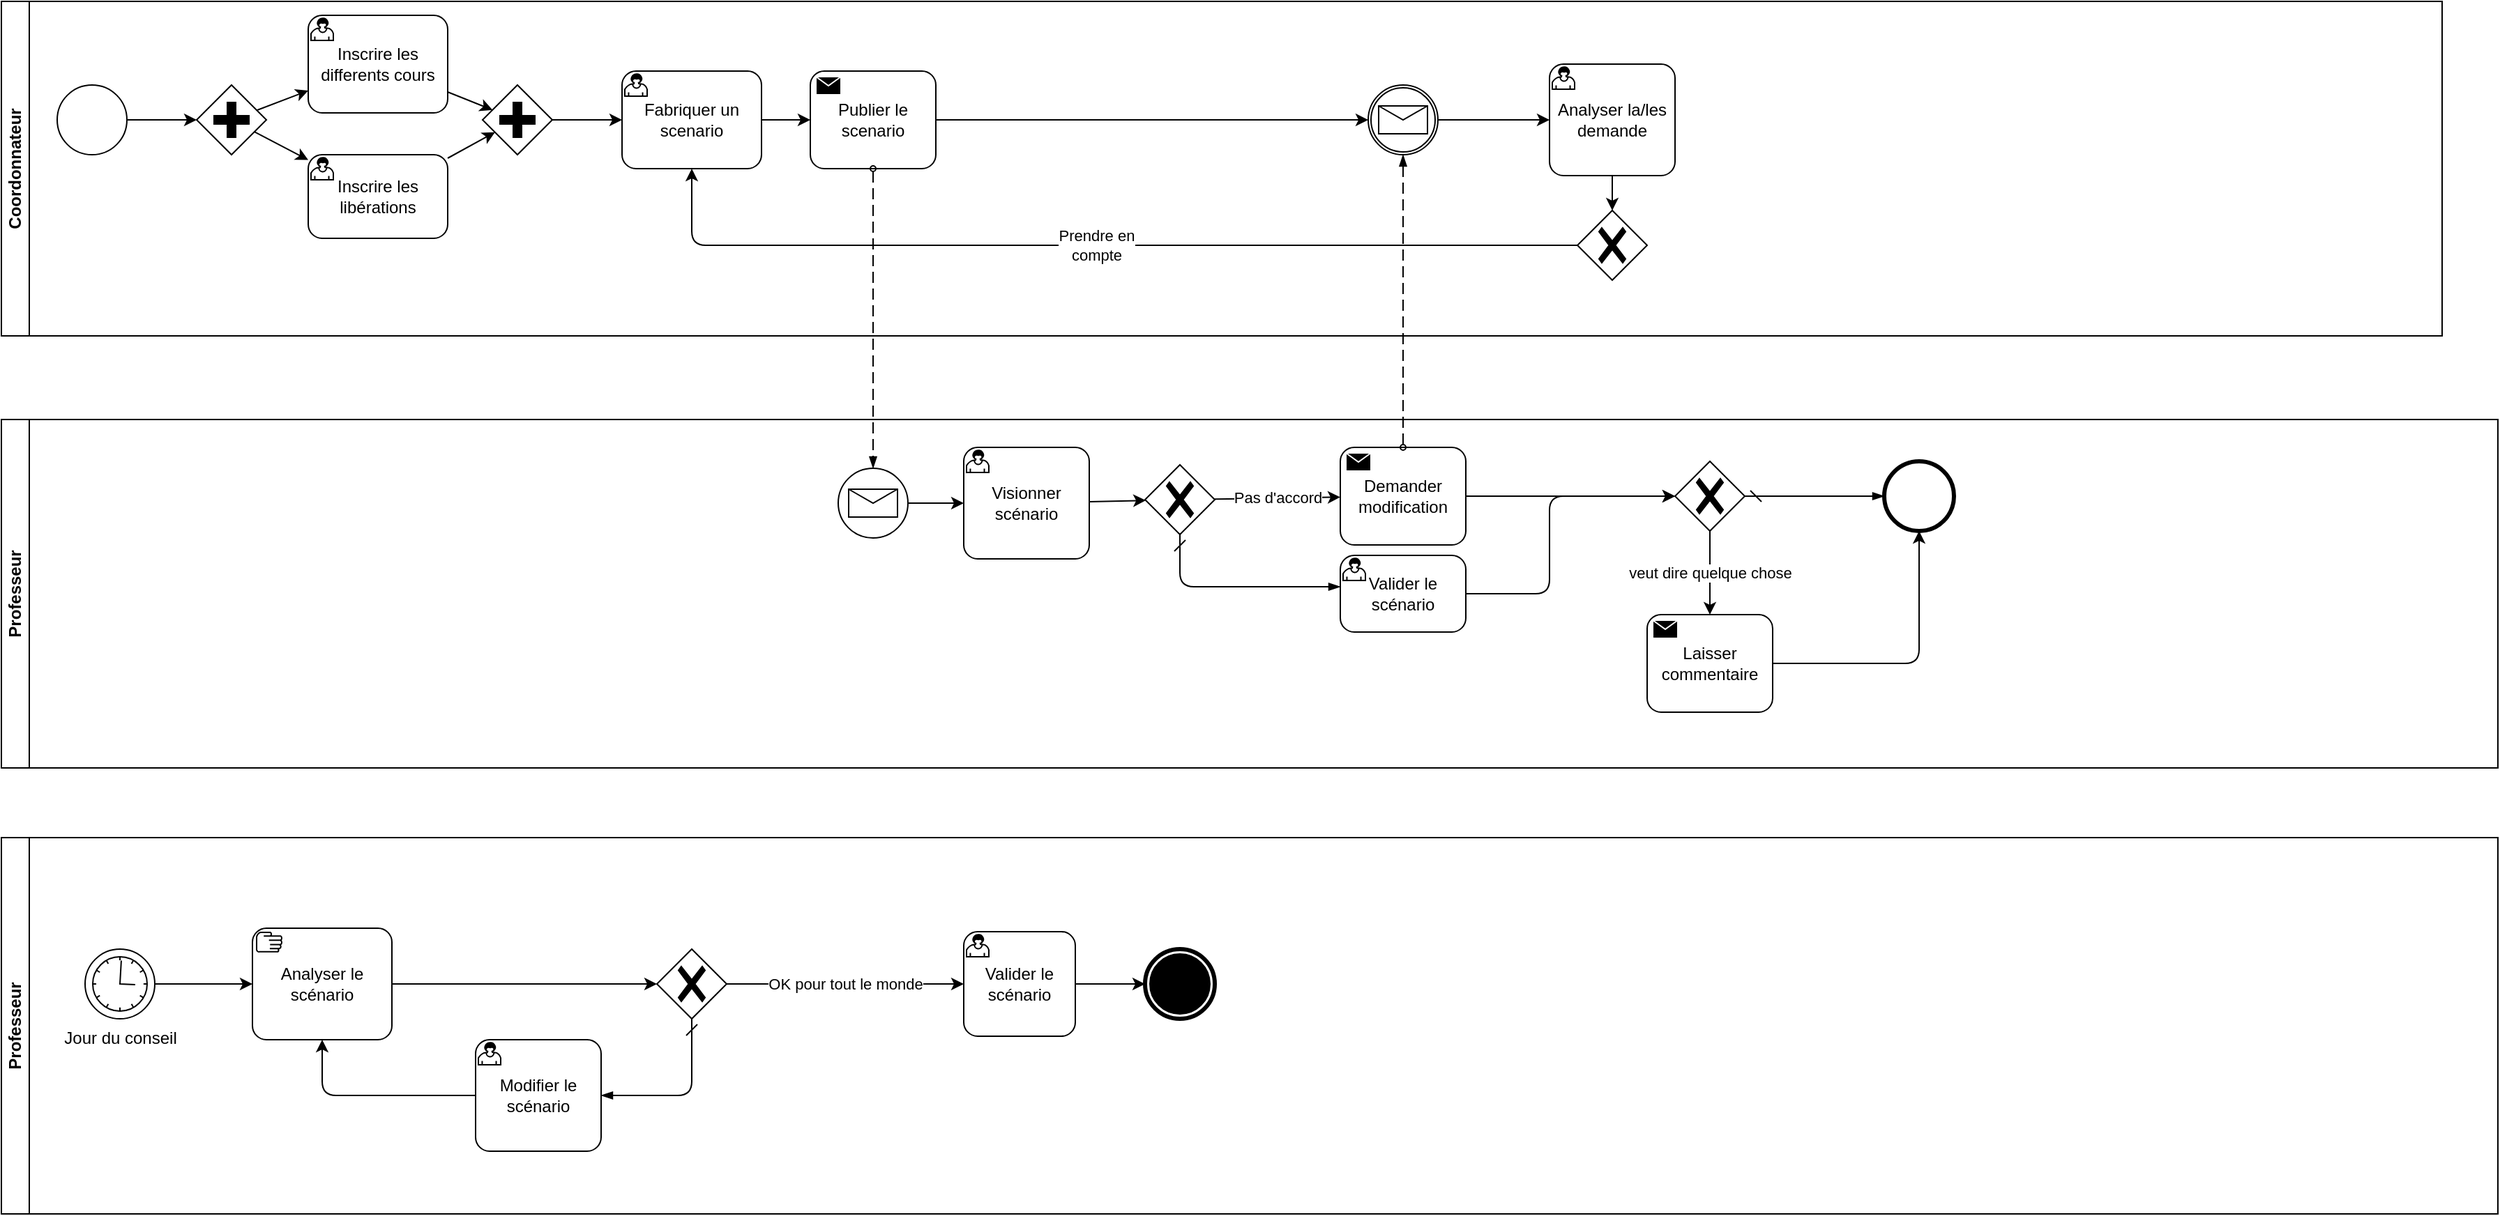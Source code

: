 <mxfile>
    <diagram id="FPTwk9kgamd6dWgo0K95" name="Page-1">
        <mxGraphModel dx="1320" dy="776" grid="1" gridSize="10" guides="1" tooltips="1" connect="1" arrows="1" fold="1" page="1" pageScale="1" pageWidth="850" pageHeight="1100" math="0" shadow="0">
            <root>
                <mxCell id="0"/>
                <mxCell id="1" parent="0"/>
                <mxCell id="23" value="Coordonnateur" style="swimlane;startSize=20;horizontal=0;html=1;whiteSpace=wrap;" vertex="1" parent="1">
                    <mxGeometry width="1750" height="240" as="geometry"/>
                </mxCell>
                <mxCell id="2" value="" style="points=[[0.145,0.145,0],[0.5,0,0],[0.855,0.145,0],[1,0.5,0],[0.855,0.855,0],[0.5,1,0],[0.145,0.855,0],[0,0.5,0]];shape=mxgraph.bpmn.event;html=1;verticalLabelPosition=bottom;labelBackgroundColor=#ffffff;verticalAlign=top;align=center;perimeter=ellipsePerimeter;outlineConnect=0;aspect=fixed;outline=standard;symbol=general;" vertex="1" parent="23">
                    <mxGeometry x="40" y="60" width="50" height="50" as="geometry"/>
                </mxCell>
                <mxCell id="11" value="Inscrire les differents cours" style="points=[[0.25,0,0],[0.5,0,0],[0.75,0,0],[1,0.25,0],[1,0.5,0],[1,0.75,0],[0.75,1,0],[0.5,1,0],[0.25,1,0],[0,0.75,0],[0,0.5,0],[0,0.25,0]];shape=mxgraph.bpmn.task;whiteSpace=wrap;rectStyle=rounded;size=10;html=1;taskMarker=user;" vertex="1" parent="23">
                    <mxGeometry x="220" y="10" width="100" height="70" as="geometry"/>
                </mxCell>
                <mxCell id="12" value="Inscrire les libérations" style="points=[[0.25,0,0],[0.5,0,0],[0.75,0,0],[1,0.25,0],[1,0.5,0],[1,0.75,0],[0.75,1,0],[0.5,1,0],[0.25,1,0],[0,0.75,0],[0,0.5,0],[0,0.25,0]];shape=mxgraph.bpmn.task;whiteSpace=wrap;rectStyle=rounded;size=10;html=1;taskMarker=user;" vertex="1" parent="23">
                    <mxGeometry x="220" y="110" width="100" height="60" as="geometry"/>
                </mxCell>
                <mxCell id="15" style="edgeStyle=none;html=1;" edge="1" parent="23" source="13" target="11">
                    <mxGeometry relative="1" as="geometry"/>
                </mxCell>
                <mxCell id="16" style="edgeStyle=none;html=1;" edge="1" parent="23" source="13" target="12">
                    <mxGeometry relative="1" as="geometry"/>
                </mxCell>
                <mxCell id="13" value="" style="points=[[0.25,0.25,0],[0.5,0,0],[0.75,0.25,0],[1,0.5,0],[0.75,0.75,0],[0.5,1,0],[0.25,0.75,0],[0,0.5,0]];shape=mxgraph.bpmn.gateway2;html=1;verticalLabelPosition=bottom;labelBackgroundColor=#ffffff;verticalAlign=top;align=center;perimeter=rhombusPerimeter;outlineConnect=0;outline=none;symbol=none;gwType=parallel;" vertex="1" parent="23">
                    <mxGeometry x="140" y="60" width="50" height="50" as="geometry"/>
                </mxCell>
                <mxCell id="6" style="edgeStyle=none;html=1;" edge="1" parent="23" source="2" target="13">
                    <mxGeometry relative="1" as="geometry">
                        <mxPoint x="170" y="85" as="targetPoint"/>
                    </mxGeometry>
                </mxCell>
                <mxCell id="17" value="" style="points=[[0.25,0.25,0],[0.5,0,0],[0.75,0.25,0],[1,0.5,0],[0.75,0.75,0],[0.5,1,0],[0.25,0.75,0],[0,0.5,0]];shape=mxgraph.bpmn.gateway2;html=1;verticalLabelPosition=bottom;labelBackgroundColor=#ffffff;verticalAlign=top;align=center;perimeter=rhombusPerimeter;outlineConnect=0;outline=none;symbol=none;gwType=parallel;" vertex="1" parent="23">
                    <mxGeometry x="345" y="60" width="50" height="50" as="geometry"/>
                </mxCell>
                <mxCell id="18" style="edgeStyle=none;html=1;" edge="1" parent="23" source="11" target="17">
                    <mxGeometry relative="1" as="geometry"/>
                </mxCell>
                <mxCell id="19" style="edgeStyle=none;html=1;" edge="1" parent="23" source="12" target="17">
                    <mxGeometry relative="1" as="geometry"/>
                </mxCell>
                <mxCell id="74" style="edgeStyle=none;html=1;" edge="1" parent="23" source="20" target="69">
                    <mxGeometry relative="1" as="geometry"/>
                </mxCell>
                <mxCell id="20" value="Fabriquer un scenario" style="points=[[0.25,0,0],[0.5,0,0],[0.75,0,0],[1,0.25,0],[1,0.5,0],[1,0.75,0],[0.75,1,0],[0.5,1,0],[0.25,1,0],[0,0.75,0],[0,0.5,0],[0,0.25,0]];shape=mxgraph.bpmn.task;whiteSpace=wrap;rectStyle=rounded;size=10;html=1;taskMarker=user;" vertex="1" parent="23">
                    <mxGeometry x="445" y="50" width="100" height="70" as="geometry"/>
                </mxCell>
                <mxCell id="21" style="edgeStyle=none;html=1;" edge="1" parent="23" source="17" target="20">
                    <mxGeometry relative="1" as="geometry"/>
                </mxCell>
                <mxCell id="79" style="edgeStyle=none;html=1;" edge="1" parent="23" source="69" target="77">
                    <mxGeometry relative="1" as="geometry"/>
                </mxCell>
                <mxCell id="69" value="Publier le scenario" style="points=[[0.25,0,0],[0.5,0,0],[0.75,0,0],[1,0.25,0],[1,0.5,0],[1,0.75,0],[0.75,1,0],[0.5,1,0],[0.25,1,0],[0,0.75,0],[0,0.5,0],[0,0.25,0]];shape=mxgraph.bpmn.task;whiteSpace=wrap;rectStyle=rounded;size=10;html=1;taskMarker=send;" vertex="1" parent="23">
                    <mxGeometry x="580" y="50" width="90" height="70" as="geometry"/>
                </mxCell>
                <mxCell id="84" style="edgeStyle=none;html=1;" edge="1" parent="23" source="77" target="83">
                    <mxGeometry relative="1" as="geometry"/>
                </mxCell>
                <mxCell id="77" value="" style="points=[[0.145,0.145,0],[0.5,0,0],[0.855,0.145,0],[1,0.5,0],[0.855,0.855,0],[0.5,1,0],[0.145,0.855,0],[0,0.5,0]];shape=mxgraph.bpmn.event;html=1;verticalLabelPosition=bottom;labelBackgroundColor=#ffffff;verticalAlign=top;align=center;perimeter=ellipsePerimeter;outlineConnect=0;aspect=fixed;outline=boundInt;symbol=message;" vertex="1" parent="23">
                    <mxGeometry x="980" y="60" width="50" height="50" as="geometry"/>
                </mxCell>
                <mxCell id="86" style="edgeStyle=none;html=1;" edge="1" parent="23" source="83" target="85">
                    <mxGeometry relative="1" as="geometry"/>
                </mxCell>
                <mxCell id="83" value="Analyser la/les demande" style="points=[[0.25,0,0],[0.5,0,0],[0.75,0,0],[1,0.25,0],[1,0.5,0],[1,0.75,0],[0.75,1,0],[0.5,1,0],[0.25,1,0],[0,0.75,0],[0,0.5,0],[0,0.25,0]];shape=mxgraph.bpmn.task;whiteSpace=wrap;rectStyle=rounded;size=10;html=1;taskMarker=user;" vertex="1" parent="23">
                    <mxGeometry x="1110" y="45" width="90" height="80" as="geometry"/>
                </mxCell>
                <mxCell id="85" value="" style="points=[[0.25,0.25,0],[0.5,0,0],[0.75,0.25,0],[1,0.5,0],[0.75,0.75,0],[0.5,1,0],[0.25,0.75,0],[0,0.5,0]];shape=mxgraph.bpmn.gateway2;html=1;verticalLabelPosition=bottom;labelBackgroundColor=#ffffff;verticalAlign=top;align=center;perimeter=rhombusPerimeter;outlineConnect=0;outline=none;symbol=none;gwType=exclusive;" vertex="1" parent="23">
                    <mxGeometry x="1130" y="150" width="50" height="50" as="geometry"/>
                </mxCell>
                <mxCell id="87" value="Prendre en &lt;br&gt;compte" style="edgeStyle=none;html=1;" edge="1" parent="23" source="85" target="20">
                    <mxGeometry relative="1" as="geometry">
                        <mxPoint x="470" y="180" as="targetPoint"/>
                        <Array as="points">
                            <mxPoint x="495" y="175"/>
                        </Array>
                    </mxGeometry>
                </mxCell>
                <mxCell id="42" value="Professeur" style="swimlane;startSize=20;horizontal=0;html=1;whiteSpace=wrap;" vertex="1" parent="1">
                    <mxGeometry y="300" width="1790" height="250" as="geometry"/>
                </mxCell>
                <mxCell id="64" style="edgeStyle=none;html=1;" edge="1" parent="42" source="57" target="59">
                    <mxGeometry relative="1" as="geometry"/>
                </mxCell>
                <mxCell id="57" value="Visionner scénario" style="points=[[0.25,0,0],[0.5,0,0],[0.75,0,0],[1,0.25,0],[1,0.5,0],[1,0.75,0],[0.75,1,0],[0.5,1,0],[0.25,1,0],[0,0.75,0],[0,0.5,0],[0,0.25,0]];shape=mxgraph.bpmn.task;whiteSpace=wrap;rectStyle=rounded;size=10;html=1;taskMarker=user;" vertex="1" parent="42">
                    <mxGeometry x="690" y="20" width="90" height="80" as="geometry"/>
                </mxCell>
                <mxCell id="60" value="Valider le scénario" style="points=[[0.25,0,0],[0.5,0,0],[0.75,0,0],[1,0.25,0],[1,0.5,0],[1,0.75,0],[0.75,1,0],[0.5,1,0],[0.25,1,0],[0,0.75,0],[0,0.5,0],[0,0.25,0]];shape=mxgraph.bpmn.task;whiteSpace=wrap;rectStyle=rounded;size=10;html=1;taskMarker=user;" vertex="1" parent="42">
                    <mxGeometry x="960" y="97.5" width="90" height="55" as="geometry"/>
                </mxCell>
                <mxCell id="59" value="" style="points=[[0.25,0.25,0],[0.5,0,0],[0.75,0.25,0],[1,0.5,0],[0.75,0.75,0],[0.5,1,0],[0.25,0.75,0],[0,0.5,0]];shape=mxgraph.bpmn.gateway2;html=1;verticalLabelPosition=bottom;labelBackgroundColor=#ffffff;verticalAlign=top;align=center;perimeter=rhombusPerimeter;outlineConnect=0;outline=none;symbol=none;gwType=exclusive;" vertex="1" parent="42">
                    <mxGeometry x="820" y="32.5" width="50" height="50" as="geometry"/>
                </mxCell>
                <mxCell id="61" value="" style="edgeStyle=elbowEdgeStyle;fontSize=12;html=1;endArrow=blockThin;endFill=1;startArrow=dash;startFill=0;endSize=6;startSize=6;" edge="1" parent="42" source="59" target="60">
                    <mxGeometry width="160" relative="1" as="geometry">
                        <mxPoint x="900" y="32.5" as="sourcePoint"/>
                        <mxPoint x="950" y="57.5" as="targetPoint"/>
                        <Array as="points">
                            <mxPoint x="845" y="120"/>
                        </Array>
                    </mxGeometry>
                </mxCell>
                <mxCell id="63" value="Pas d'accord" style="edgeStyle=none;html=1;" edge="1" parent="42" source="59" target="73">
                    <mxGeometry relative="1" as="geometry">
                        <mxPoint x="1010" y="57.5" as="targetPoint"/>
                        <Array as="points"/>
                    </mxGeometry>
                </mxCell>
                <mxCell id="73" value="Demander modification" style="points=[[0.25,0,0],[0.5,0,0],[0.75,0,0],[1,0.25,0],[1,0.5,0],[1,0.75,0],[0.75,1,0],[0.5,1,0],[0.25,1,0],[0,0.75,0],[0,0.5,0],[0,0.25,0]];shape=mxgraph.bpmn.task;whiteSpace=wrap;rectStyle=rounded;size=10;html=1;taskMarker=send;" vertex="1" parent="42">
                    <mxGeometry x="960" y="20" width="90" height="70" as="geometry"/>
                </mxCell>
                <mxCell id="81" style="edgeStyle=none;html=1;" edge="1" parent="42" source="80" target="57">
                    <mxGeometry relative="1" as="geometry"/>
                </mxCell>
                <mxCell id="80" value="" style="points=[[0.145,0.145,0],[0.5,0,0],[0.855,0.145,0],[1,0.5,0],[0.855,0.855,0],[0.5,1,0],[0.145,0.855,0],[0,0.5,0]];shape=mxgraph.bpmn.event;html=1;verticalLabelPosition=bottom;labelBackgroundColor=#ffffff;verticalAlign=top;align=center;perimeter=ellipsePerimeter;outlineConnect=0;aspect=fixed;outline=standard;symbol=message;" vertex="1" parent="42">
                    <mxGeometry x="600" y="35" width="50" height="50" as="geometry"/>
                </mxCell>
                <mxCell id="117" style="edgeStyle=none;html=1;" edge="1" parent="42" source="113" target="116">
                    <mxGeometry relative="1" as="geometry">
                        <Array as="points">
                            <mxPoint x="1375" y="175"/>
                        </Array>
                    </mxGeometry>
                </mxCell>
                <mxCell id="113" value="Laisser commentaire" style="points=[[0.25,0,0],[0.5,0,0],[0.75,0,0],[1,0.25,0],[1,0.5,0],[1,0.75,0],[0.75,1,0],[0.5,1,0],[0.25,1,0],[0,0.75,0],[0,0.5,0],[0,0.25,0]];shape=mxgraph.bpmn.task;whiteSpace=wrap;rectStyle=rounded;size=10;html=1;taskMarker=send;" vertex="1" parent="42">
                    <mxGeometry x="1180" y="140" width="90" height="70" as="geometry"/>
                </mxCell>
                <mxCell id="116" value="" style="points=[[0.145,0.145,0],[0.5,0,0],[0.855,0.145,0],[1,0.5,0],[0.855,0.855,0],[0.5,1,0],[0.145,0.855,0],[0,0.5,0]];shape=mxgraph.bpmn.event;html=1;verticalLabelPosition=bottom;labelBackgroundColor=#ffffff;verticalAlign=top;align=center;perimeter=ellipsePerimeter;outlineConnect=0;aspect=fixed;outline=end;symbol=terminate2;" vertex="1" parent="42">
                    <mxGeometry x="1350" y="30" width="50" height="50" as="geometry"/>
                </mxCell>
                <mxCell id="68" value="" style="dashed=1;dashPattern=8 4;endArrow=blockThin;endFill=1;startArrow=oval;startFill=0;endSize=6;startSize=4;html=1;" edge="1" parent="1" source="69" target="80">
                    <mxGeometry width="160" relative="1" as="geometry">
                        <mxPoint x="380" y="220" as="sourcePoint"/>
                        <mxPoint x="540" y="220" as="targetPoint"/>
                    </mxGeometry>
                </mxCell>
                <mxCell id="75" value="" style="dashed=1;dashPattern=8 4;endArrow=blockThin;endFill=1;startArrow=oval;startFill=0;endSize=6;startSize=4;html=1;" edge="1" parent="1" source="73" target="77">
                    <mxGeometry width="160" relative="1" as="geometry">
                        <mxPoint x="820" y="140" as="sourcePoint"/>
                        <mxPoint x="962.761" y="100.0" as="targetPoint"/>
                    </mxGeometry>
                </mxCell>
                <mxCell id="114" value="veut dire quelque chose" style="edgeStyle=none;html=1;" edge="1" parent="1" source="89" target="113">
                    <mxGeometry relative="1" as="geometry">
                        <Array as="points"/>
                    </mxGeometry>
                </mxCell>
                <mxCell id="89" value="" style="points=[[0.25,0.25,0],[0.5,0,0],[0.75,0.25,0],[1,0.5,0],[0.75,0.75,0],[0.5,1,0],[0.25,0.75,0],[0,0.5,0]];shape=mxgraph.bpmn.gateway2;html=1;verticalLabelPosition=bottom;labelBackgroundColor=#ffffff;verticalAlign=top;align=center;perimeter=rhombusPerimeter;outlineConnect=0;outline=none;symbol=none;gwType=exclusive;" vertex="1" parent="1">
                    <mxGeometry x="1200" y="330" width="50" height="50" as="geometry"/>
                </mxCell>
                <mxCell id="72" style="edgeStyle=none;html=1;" edge="1" parent="1" source="73" target="89">
                    <mxGeometry relative="1" as="geometry">
                        <mxPoint x="1120" y="366.953" as="sourcePoint"/>
                        <mxPoint x="1140.428" y="380.393" as="targetPoint"/>
                    </mxGeometry>
                </mxCell>
                <mxCell id="71" style="edgeStyle=none;html=1;" edge="1" parent="1" source="60" target="89">
                    <mxGeometry relative="1" as="geometry">
                        <mxPoint x="1110" y="350" as="targetPoint"/>
                        <Array as="points">
                            <mxPoint x="1110" y="425"/>
                            <mxPoint x="1110" y="355"/>
                        </Array>
                    </mxGeometry>
                </mxCell>
                <mxCell id="90" value="Professeur" style="swimlane;startSize=20;horizontal=0;html=1;whiteSpace=wrap;" vertex="1" parent="1">
                    <mxGeometry y="600" width="1790" height="270" as="geometry"/>
                </mxCell>
                <mxCell id="102" style="edgeStyle=none;html=1;" edge="1" parent="90" source="100" target="101">
                    <mxGeometry relative="1" as="geometry"/>
                </mxCell>
                <mxCell id="100" value="Jour du conseil" style="points=[[0.145,0.145,0],[0.5,0,0],[0.855,0.145,0],[1,0.5,0],[0.855,0.855,0],[0.5,1,0],[0.145,0.855,0],[0,0.5,0]];shape=mxgraph.bpmn.event;html=1;verticalLabelPosition=bottom;labelBackgroundColor=#ffffff;verticalAlign=top;align=center;perimeter=ellipsePerimeter;outlineConnect=0;aspect=fixed;outline=standard;symbol=timer;" vertex="1" parent="90">
                    <mxGeometry x="60" y="80" width="50" height="50" as="geometry"/>
                </mxCell>
                <mxCell id="104" style="edgeStyle=none;html=1;" edge="1" parent="90" source="101" target="103">
                    <mxGeometry relative="1" as="geometry"/>
                </mxCell>
                <mxCell id="101" value="Analyser le scénario" style="points=[[0.25,0,0],[0.5,0,0],[0.75,0,0],[1,0.25,0],[1,0.5,0],[1,0.75,0],[0.75,1,0],[0.5,1,0],[0.25,1,0],[0,0.75,0],[0,0.5,0],[0,0.25,0]];shape=mxgraph.bpmn.task;whiteSpace=wrap;rectStyle=rounded;size=10;html=1;taskMarker=manual;" vertex="1" parent="90">
                    <mxGeometry x="180" y="65" width="100" height="80" as="geometry"/>
                </mxCell>
                <mxCell id="108" value="OK pour tout le monde" style="edgeStyle=none;html=1;" edge="1" parent="90" source="103" target="107">
                    <mxGeometry relative="1" as="geometry"/>
                </mxCell>
                <mxCell id="103" value="" style="points=[[0.25,0.25,0],[0.5,0,0],[0.75,0.25,0],[1,0.5,0],[0.75,0.75,0],[0.5,1,0],[0.25,0.75,0],[0,0.5,0]];shape=mxgraph.bpmn.gateway2;html=1;verticalLabelPosition=bottom;labelBackgroundColor=#ffffff;verticalAlign=top;align=center;perimeter=rhombusPerimeter;outlineConnect=0;outline=none;symbol=none;gwType=exclusive;" vertex="1" parent="90">
                    <mxGeometry x="470" y="80" width="50" height="50" as="geometry"/>
                </mxCell>
                <mxCell id="119" style="edgeStyle=none;html=1;" edge="1" parent="90" source="107" target="118">
                    <mxGeometry relative="1" as="geometry"/>
                </mxCell>
                <mxCell id="107" value="Valider le scénario" style="points=[[0.25,0,0],[0.5,0,0],[0.75,0,0],[1,0.25,0],[1,0.5,0],[1,0.75,0],[0.75,1,0],[0.5,1,0],[0.25,1,0],[0,0.75,0],[0,0.5,0],[0,0.25,0]];shape=mxgraph.bpmn.task;whiteSpace=wrap;rectStyle=rounded;size=10;html=1;taskMarker=user;" vertex="1" parent="90">
                    <mxGeometry x="690" y="67.5" width="80" height="75" as="geometry"/>
                </mxCell>
                <mxCell id="112" style="edgeStyle=none;html=1;" edge="1" parent="90" source="110" target="101">
                    <mxGeometry relative="1" as="geometry">
                        <Array as="points">
                            <mxPoint x="230" y="185"/>
                        </Array>
                    </mxGeometry>
                </mxCell>
                <mxCell id="110" value="Modifier le scénario" style="points=[[0.25,0,0],[0.5,0,0],[0.75,0,0],[1,0.25,0],[1,0.5,0],[1,0.75,0],[0.75,1,0],[0.5,1,0],[0.25,1,0],[0,0.75,0],[0,0.5,0],[0,0.25,0]];shape=mxgraph.bpmn.task;whiteSpace=wrap;rectStyle=rounded;size=10;html=1;taskMarker=user;" vertex="1" parent="90">
                    <mxGeometry x="340" y="145" width="90" height="80" as="geometry"/>
                </mxCell>
                <mxCell id="111" value="" style="edgeStyle=elbowEdgeStyle;fontSize=12;html=1;endArrow=blockThin;endFill=1;startArrow=dash;startFill=0;endSize=6;startSize=6;exitX=0.5;exitY=1;exitDx=0;exitDy=0;exitPerimeter=0;entryX=1;entryY=0.5;entryDx=0;entryDy=0;entryPerimeter=0;" edge="1" parent="90" source="103" target="110">
                    <mxGeometry width="160" relative="1" as="geometry">
                        <mxPoint x="490" y="20" as="sourcePoint"/>
                        <mxPoint x="650" y="20" as="targetPoint"/>
                        <Array as="points">
                            <mxPoint x="495" y="160"/>
                        </Array>
                    </mxGeometry>
                </mxCell>
                <mxCell id="118" value="" style="points=[[0.145,0.145,0],[0.5,0,0],[0.855,0.145,0],[1,0.5,0],[0.855,0.855,0],[0.5,1,0],[0.145,0.855,0],[0,0.5,0]];shape=mxgraph.bpmn.event;html=1;verticalLabelPosition=bottom;labelBackgroundColor=#ffffff;verticalAlign=top;align=center;perimeter=ellipsePerimeter;outlineConnect=0;aspect=fixed;outline=end;symbol=terminate;" vertex="1" parent="90">
                    <mxGeometry x="820" y="80" width="50" height="50" as="geometry"/>
                </mxCell>
                <mxCell id="115" value="" style="edgeStyle=elbowEdgeStyle;fontSize=12;html=1;endArrow=blockThin;endFill=1;startArrow=dash;startFill=0;endSize=6;startSize=6;" edge="1" parent="1" source="89" target="116">
                    <mxGeometry width="160" relative="1" as="geometry">
                        <mxPoint x="1340" y="320" as="sourcePoint"/>
                        <mxPoint x="1310" y="355" as="targetPoint"/>
                        <Array as="points"/>
                    </mxGeometry>
                </mxCell>
            </root>
        </mxGraphModel>
    </diagram>
</mxfile>